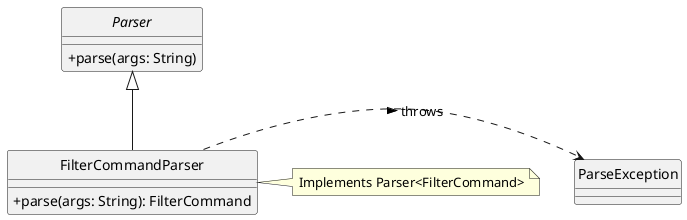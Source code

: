 @startuml
hide circle
skinparam classAttributeIconSize 0

Interface Parser {
  +parse(args: String)
}
Class FilterCommandParser {
  +parse(args: String): FilterCommand
}
Class ParseException

FilterCommandParser -up-|> Parser
FilterCommandParser .right.> ParseException: throws >

note right of FilterCommandParser: Implements Parser<FilterCommand>
@enduml
